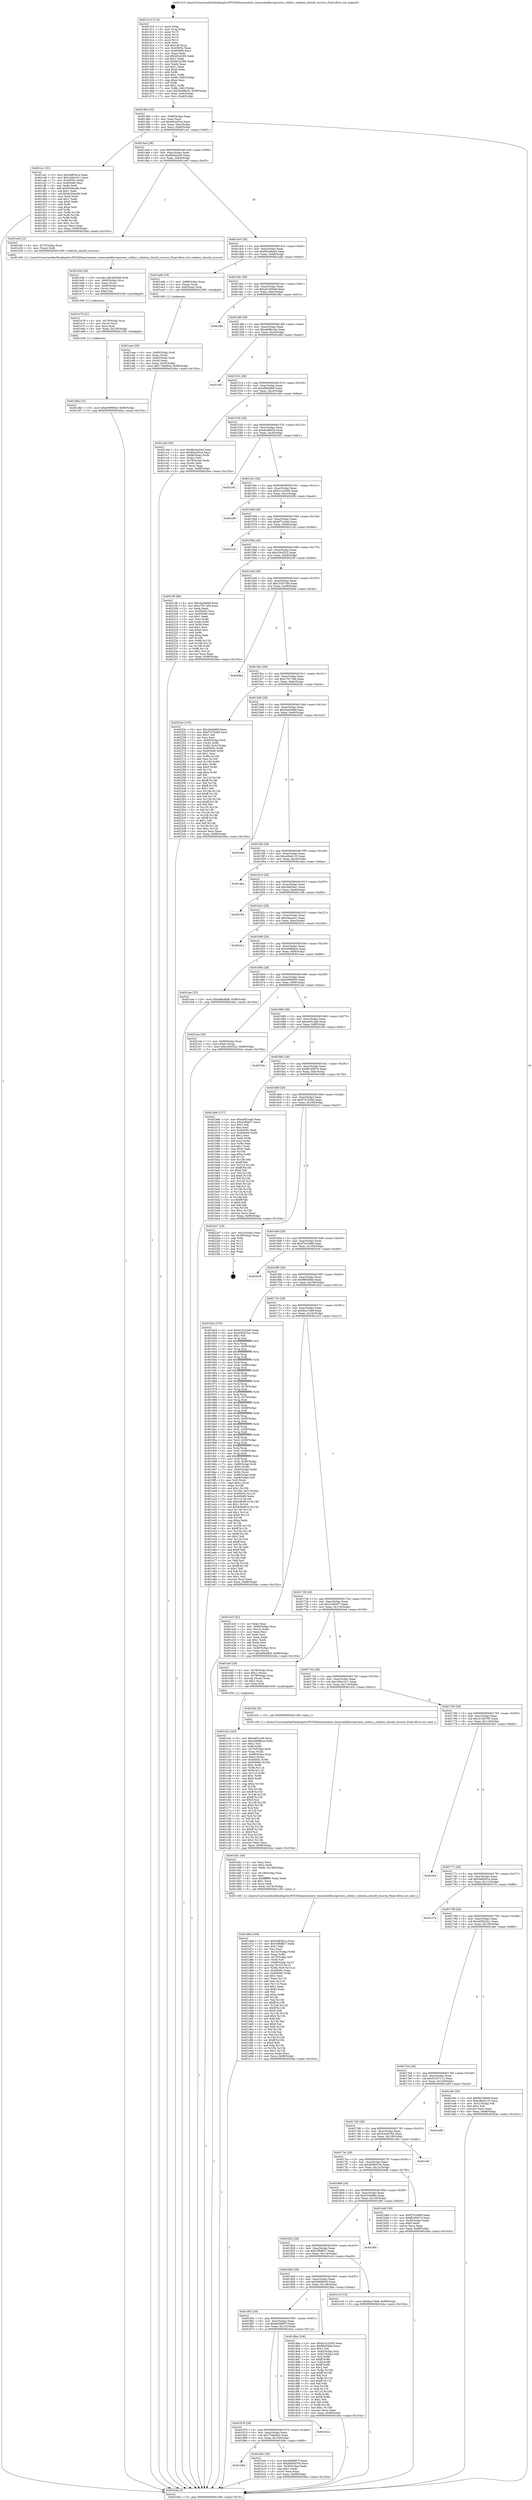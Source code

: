 digraph "0x401410" {
  label = "0x401410 (/mnt/c/Users/mathe/Desktop/tcc/POCII/binaries/extr_timescaledbsrcprocess_utility.c_relation_should_recurse_Final-ollvm.out::main(0))"
  labelloc = "t"
  node[shape=record]

  Entry [label="",width=0.3,height=0.3,shape=circle,fillcolor=black,style=filled]
  "0x401484" [label="{
     0x401484 [32]\l
     | [instrs]\l
     &nbsp;&nbsp;0x401484 \<+6\>: mov -0x98(%rbp),%eax\l
     &nbsp;&nbsp;0x40148a \<+2\>: mov %eax,%ecx\l
     &nbsp;&nbsp;0x40148c \<+6\>: sub $0x80ce03ce,%ecx\l
     &nbsp;&nbsp;0x401492 \<+6\>: mov %eax,-0xac(%rbp)\l
     &nbsp;&nbsp;0x401498 \<+6\>: mov %ecx,-0xb0(%rbp)\l
     &nbsp;&nbsp;0x40149e \<+6\>: je 0000000000401ce1 \<main+0x8d1\>\l
  }"]
  "0x401ce1" [label="{
     0x401ce1 [91]\l
     | [instrs]\l
     &nbsp;&nbsp;0x401ce1 \<+5\>: mov $0x3ef6361a,%eax\l
     &nbsp;&nbsp;0x401ce6 \<+5\>: mov $0x1b6e1411,%ecx\l
     &nbsp;&nbsp;0x401ceb \<+7\>: mov 0x40505c,%edx\l
     &nbsp;&nbsp;0x401cf2 \<+7\>: mov 0x405060,%esi\l
     &nbsp;&nbsp;0x401cf9 \<+2\>: mov %edx,%edi\l
     &nbsp;&nbsp;0x401cfb \<+6\>: add $0x9c04acdb,%edi\l
     &nbsp;&nbsp;0x401d01 \<+3\>: sub $0x1,%edi\l
     &nbsp;&nbsp;0x401d04 \<+6\>: sub $0x9c04acdb,%edi\l
     &nbsp;&nbsp;0x401d0a \<+3\>: imul %edi,%edx\l
     &nbsp;&nbsp;0x401d0d \<+3\>: and $0x1,%edx\l
     &nbsp;&nbsp;0x401d10 \<+3\>: cmp $0x0,%edx\l
     &nbsp;&nbsp;0x401d13 \<+4\>: sete %r8b\l
     &nbsp;&nbsp;0x401d17 \<+3\>: cmp $0xa,%esi\l
     &nbsp;&nbsp;0x401d1a \<+4\>: setl %r9b\l
     &nbsp;&nbsp;0x401d1e \<+3\>: mov %r8b,%r10b\l
     &nbsp;&nbsp;0x401d21 \<+3\>: and %r9b,%r10b\l
     &nbsp;&nbsp;0x401d24 \<+3\>: xor %r9b,%r8b\l
     &nbsp;&nbsp;0x401d27 \<+3\>: or %r8b,%r10b\l
     &nbsp;&nbsp;0x401d2a \<+4\>: test $0x1,%r10b\l
     &nbsp;&nbsp;0x401d2e \<+3\>: cmovne %ecx,%eax\l
     &nbsp;&nbsp;0x401d31 \<+6\>: mov %eax,-0x98(%rbp)\l
     &nbsp;&nbsp;0x401d37 \<+5\>: jmp 000000000040244a \<main+0x103a\>\l
  }"]
  "0x4014a4" [label="{
     0x4014a4 [28]\l
     | [instrs]\l
     &nbsp;&nbsp;0x4014a4 \<+5\>: jmp 00000000004014a9 \<main+0x99\>\l
     &nbsp;&nbsp;0x4014a9 \<+6\>: mov -0xac(%rbp),%eax\l
     &nbsp;&nbsp;0x4014af \<+5\>: sub $0x8b44a34d,%eax\l
     &nbsp;&nbsp;0x4014b4 \<+6\>: mov %eax,-0xb4(%rbp)\l
     &nbsp;&nbsp;0x4014ba \<+6\>: je 0000000000401e4f \<main+0xa3f\>\l
  }"]
  Exit [label="",width=0.3,height=0.3,shape=circle,fillcolor=black,style=filled,peripheries=2]
  "0x401e4f" [label="{
     0x401e4f [12]\l
     | [instrs]\l
     &nbsp;&nbsp;0x401e4f \<+4\>: mov -0x70(%rbp),%rax\l
     &nbsp;&nbsp;0x401e53 \<+3\>: mov (%rax),%rdi\l
     &nbsp;&nbsp;0x401e56 \<+5\>: call 0000000000401400 \<relation_should_recurse\>\l
     | [calls]\l
     &nbsp;&nbsp;0x401400 \{1\} (/mnt/c/Users/mathe/Desktop/tcc/POCII/binaries/extr_timescaledbsrcprocess_utility.c_relation_should_recurse_Final-ollvm.out::relation_should_recurse)\l
  }"]
  "0x4014c0" [label="{
     0x4014c0 [28]\l
     | [instrs]\l
     &nbsp;&nbsp;0x4014c0 \<+5\>: jmp 00000000004014c5 \<main+0xb5\>\l
     &nbsp;&nbsp;0x4014c5 \<+6\>: mov -0xac(%rbp),%eax\l
     &nbsp;&nbsp;0x4014cb \<+5\>: sub $0x9d1b8ee6,%eax\l
     &nbsp;&nbsp;0x4014d0 \<+6\>: mov %eax,-0xb8(%rbp)\l
     &nbsp;&nbsp;0x4014d6 \<+6\>: je 0000000000401adb \<main+0x6cb\>\l
  }"]
  "0x401e8d" [label="{
     0x401e8d [15]\l
     | [instrs]\l
     &nbsp;&nbsp;0x401e8d \<+10\>: movl $0xe0999f26,-0x98(%rbp)\l
     &nbsp;&nbsp;0x401e97 \<+5\>: jmp 000000000040244a \<main+0x103a\>\l
  }"]
  "0x401adb" [label="{
     0x401adb [19]\l
     | [instrs]\l
     &nbsp;&nbsp;0x401adb \<+7\>: mov -0x88(%rbp),%rax\l
     &nbsp;&nbsp;0x401ae2 \<+3\>: mov (%rax),%rax\l
     &nbsp;&nbsp;0x401ae5 \<+4\>: mov 0x8(%rax),%rdi\l
     &nbsp;&nbsp;0x401ae9 \<+5\>: call 0000000000401060 \<atoi@plt\>\l
     | [calls]\l
     &nbsp;&nbsp;0x401060 \{1\} (unknown)\l
  }"]
  "0x4014dc" [label="{
     0x4014dc [28]\l
     | [instrs]\l
     &nbsp;&nbsp;0x4014dc \<+5\>: jmp 00000000004014e1 \<main+0xd1\>\l
     &nbsp;&nbsp;0x4014e1 \<+6\>: mov -0xac(%rbp),%eax\l
     &nbsp;&nbsp;0x4014e7 \<+5\>: sub $0xa61450a9,%eax\l
     &nbsp;&nbsp;0x4014ec \<+6\>: mov %eax,-0xbc(%rbp)\l
     &nbsp;&nbsp;0x4014f2 \<+6\>: je 0000000000401f8a \<main+0xb7a\>\l
  }"]
  "0x401e78" [label="{
     0x401e78 [21]\l
     | [instrs]\l
     &nbsp;&nbsp;0x401e78 \<+4\>: mov -0x70(%rbp),%rcx\l
     &nbsp;&nbsp;0x401e7c \<+3\>: mov (%rcx),%rcx\l
     &nbsp;&nbsp;0x401e7f \<+3\>: mov %rcx,%rdi\l
     &nbsp;&nbsp;0x401e82 \<+6\>: mov %eax,-0x150(%rbp)\l
     &nbsp;&nbsp;0x401e88 \<+5\>: call 0000000000401030 \<free@plt\>\l
     | [calls]\l
     &nbsp;&nbsp;0x401030 \{1\} (unknown)\l
  }"]
  "0x401f8a" [label="{
     0x401f8a\l
  }", style=dashed]
  "0x4014f8" [label="{
     0x4014f8 [28]\l
     | [instrs]\l
     &nbsp;&nbsp;0x4014f8 \<+5\>: jmp 00000000004014fd \<main+0xed\>\l
     &nbsp;&nbsp;0x4014fd \<+6\>: mov -0xac(%rbp),%eax\l
     &nbsp;&nbsp;0x401503 \<+5\>: sub $0xa6d8e34e,%eax\l
     &nbsp;&nbsp;0x401508 \<+6\>: mov %eax,-0xc0(%rbp)\l
     &nbsp;&nbsp;0x40150e \<+6\>: je 0000000000401efd \<main+0xaed\>\l
  }"]
  "0x401e5b" [label="{
     0x401e5b [29]\l
     | [instrs]\l
     &nbsp;&nbsp;0x401e5b \<+10\>: movabs $0x4030d6,%rdi\l
     &nbsp;&nbsp;0x401e65 \<+4\>: mov -0x60(%rbp),%rcx\l
     &nbsp;&nbsp;0x401e69 \<+2\>: mov %eax,(%rcx)\l
     &nbsp;&nbsp;0x401e6b \<+4\>: mov -0x60(%rbp),%rcx\l
     &nbsp;&nbsp;0x401e6f \<+2\>: mov (%rcx),%esi\l
     &nbsp;&nbsp;0x401e71 \<+2\>: mov $0x0,%al\l
     &nbsp;&nbsp;0x401e73 \<+5\>: call 0000000000401040 \<printf@plt\>\l
     | [calls]\l
     &nbsp;&nbsp;0x401040 \{1\} (unknown)\l
  }"]
  "0x401efd" [label="{
     0x401efd\l
  }", style=dashed]
  "0x401514" [label="{
     0x401514 [28]\l
     | [instrs]\l
     &nbsp;&nbsp;0x401514 \<+5\>: jmp 0000000000401519 \<main+0x109\>\l
     &nbsp;&nbsp;0x401519 \<+6\>: mov -0xac(%rbp),%eax\l
     &nbsp;&nbsp;0x40151f \<+5\>: sub $0xa89cfdb8,%eax\l
     &nbsp;&nbsp;0x401524 \<+6\>: mov %eax,-0xc4(%rbp)\l
     &nbsp;&nbsp;0x40152a \<+6\>: je 0000000000401cbd \<main+0x8ad\>\l
  }"]
  "0x401d6d" [label="{
     0x401d6d [169]\l
     | [instrs]\l
     &nbsp;&nbsp;0x401d6d \<+5\>: mov $0x3ef6361a,%ecx\l
     &nbsp;&nbsp;0x401d72 \<+5\>: mov $0x53fbf827,%edx\l
     &nbsp;&nbsp;0x401d77 \<+3\>: mov $0x1,%dil\l
     &nbsp;&nbsp;0x401d7a \<+2\>: xor %esi,%esi\l
     &nbsp;&nbsp;0x401d7c \<+7\>: mov -0x14c(%rbp),%r8d\l
     &nbsp;&nbsp;0x401d83 \<+4\>: imul %eax,%r8d\l
     &nbsp;&nbsp;0x401d87 \<+4\>: mov -0x70(%rbp),%r9\l
     &nbsp;&nbsp;0x401d8b \<+3\>: mov (%r9),%r9\l
     &nbsp;&nbsp;0x401d8e \<+4\>: mov -0x68(%rbp),%r10\l
     &nbsp;&nbsp;0x401d92 \<+3\>: movslq (%r10),%r10\l
     &nbsp;&nbsp;0x401d95 \<+4\>: mov %r8d,(%r9,%r10,4)\l
     &nbsp;&nbsp;0x401d99 \<+7\>: mov 0x40505c,%eax\l
     &nbsp;&nbsp;0x401da0 \<+8\>: mov 0x405060,%r8d\l
     &nbsp;&nbsp;0x401da8 \<+3\>: sub $0x1,%esi\l
     &nbsp;&nbsp;0x401dab \<+3\>: mov %eax,%r11d\l
     &nbsp;&nbsp;0x401dae \<+3\>: add %esi,%r11d\l
     &nbsp;&nbsp;0x401db1 \<+4\>: imul %r11d,%eax\l
     &nbsp;&nbsp;0x401db5 \<+3\>: and $0x1,%eax\l
     &nbsp;&nbsp;0x401db8 \<+3\>: cmp $0x0,%eax\l
     &nbsp;&nbsp;0x401dbb \<+3\>: sete %bl\l
     &nbsp;&nbsp;0x401dbe \<+4\>: cmp $0xa,%r8d\l
     &nbsp;&nbsp;0x401dc2 \<+4\>: setl %r14b\l
     &nbsp;&nbsp;0x401dc6 \<+3\>: mov %bl,%r15b\l
     &nbsp;&nbsp;0x401dc9 \<+4\>: xor $0xff,%r15b\l
     &nbsp;&nbsp;0x401dcd \<+3\>: mov %r14b,%r12b\l
     &nbsp;&nbsp;0x401dd0 \<+4\>: xor $0xff,%r12b\l
     &nbsp;&nbsp;0x401dd4 \<+4\>: xor $0x0,%dil\l
     &nbsp;&nbsp;0x401dd8 \<+3\>: mov %r15b,%r13b\l
     &nbsp;&nbsp;0x401ddb \<+4\>: and $0x0,%r13b\l
     &nbsp;&nbsp;0x401ddf \<+3\>: and %dil,%bl\l
     &nbsp;&nbsp;0x401de2 \<+3\>: mov %r12b,%al\l
     &nbsp;&nbsp;0x401de5 \<+2\>: and $0x0,%al\l
     &nbsp;&nbsp;0x401de7 \<+3\>: and %dil,%r14b\l
     &nbsp;&nbsp;0x401dea \<+3\>: or %bl,%r13b\l
     &nbsp;&nbsp;0x401ded \<+3\>: or %r14b,%al\l
     &nbsp;&nbsp;0x401df0 \<+3\>: xor %al,%r13b\l
     &nbsp;&nbsp;0x401df3 \<+3\>: or %r12b,%r15b\l
     &nbsp;&nbsp;0x401df6 \<+4\>: xor $0xff,%r15b\l
     &nbsp;&nbsp;0x401dfa \<+4\>: or $0x0,%dil\l
     &nbsp;&nbsp;0x401dfe \<+3\>: and %dil,%r15b\l
     &nbsp;&nbsp;0x401e01 \<+3\>: or %r15b,%r13b\l
     &nbsp;&nbsp;0x401e04 \<+4\>: test $0x1,%r13b\l
     &nbsp;&nbsp;0x401e08 \<+3\>: cmovne %edx,%ecx\l
     &nbsp;&nbsp;0x401e0b \<+6\>: mov %ecx,-0x98(%rbp)\l
     &nbsp;&nbsp;0x401e11 \<+5\>: jmp 000000000040244a \<main+0x103a\>\l
  }"]
  "0x401cbd" [label="{
     0x401cbd [36]\l
     | [instrs]\l
     &nbsp;&nbsp;0x401cbd \<+5\>: mov $0x8b44a34d,%eax\l
     &nbsp;&nbsp;0x401cc2 \<+5\>: mov $0x80ce03ce,%ecx\l
     &nbsp;&nbsp;0x401cc7 \<+4\>: mov -0x68(%rbp),%rdx\l
     &nbsp;&nbsp;0x401ccb \<+2\>: mov (%rdx),%esi\l
     &nbsp;&nbsp;0x401ccd \<+4\>: mov -0x78(%rbp),%rdx\l
     &nbsp;&nbsp;0x401cd1 \<+2\>: cmp (%rdx),%esi\l
     &nbsp;&nbsp;0x401cd3 \<+3\>: cmovl %ecx,%eax\l
     &nbsp;&nbsp;0x401cd6 \<+6\>: mov %eax,-0x98(%rbp)\l
     &nbsp;&nbsp;0x401cdc \<+5\>: jmp 000000000040244a \<main+0x103a\>\l
  }"]
  "0x401530" [label="{
     0x401530 [28]\l
     | [instrs]\l
     &nbsp;&nbsp;0x401530 \<+5\>: jmp 0000000000401535 \<main+0x125\>\l
     &nbsp;&nbsp;0x401535 \<+6\>: mov -0xac(%rbp),%eax\l
     &nbsp;&nbsp;0x40153b \<+5\>: sub $0xabcf9434,%eax\l
     &nbsp;&nbsp;0x401540 \<+6\>: mov %eax,-0xc8(%rbp)\l
     &nbsp;&nbsp;0x401546 \<+6\>: je 00000000004023d1 \<main+0xfc1\>\l
  }"]
  "0x401d41" [label="{
     0x401d41 [44]\l
     | [instrs]\l
     &nbsp;&nbsp;0x401d41 \<+2\>: xor %ecx,%ecx\l
     &nbsp;&nbsp;0x401d43 \<+5\>: mov $0x2,%edx\l
     &nbsp;&nbsp;0x401d48 \<+6\>: mov %edx,-0x148(%rbp)\l
     &nbsp;&nbsp;0x401d4e \<+1\>: cltd\l
     &nbsp;&nbsp;0x401d4f \<+6\>: mov -0x148(%rbp),%esi\l
     &nbsp;&nbsp;0x401d55 \<+2\>: idiv %esi\l
     &nbsp;&nbsp;0x401d57 \<+6\>: imul $0xfffffffe,%edx,%edx\l
     &nbsp;&nbsp;0x401d5d \<+3\>: sub $0x1,%ecx\l
     &nbsp;&nbsp;0x401d60 \<+2\>: sub %ecx,%edx\l
     &nbsp;&nbsp;0x401d62 \<+6\>: mov %edx,-0x14c(%rbp)\l
     &nbsp;&nbsp;0x401d68 \<+5\>: call 0000000000401160 \<next_i\>\l
     | [calls]\l
     &nbsp;&nbsp;0x401160 \{1\} (/mnt/c/Users/mathe/Desktop/tcc/POCII/binaries/extr_timescaledbsrcprocess_utility.c_relation_should_recurse_Final-ollvm.out::next_i)\l
  }"]
  "0x4023d1" [label="{
     0x4023d1\l
  }", style=dashed]
  "0x40154c" [label="{
     0x40154c [28]\l
     | [instrs]\l
     &nbsp;&nbsp;0x40154c \<+5\>: jmp 0000000000401551 \<main+0x141\>\l
     &nbsp;&nbsp;0x401551 \<+6\>: mov -0xac(%rbp),%eax\l
     &nbsp;&nbsp;0x401557 \<+5\>: sub $0xb141d295,%eax\l
     &nbsp;&nbsp;0x40155c \<+6\>: mov %eax,-0xcc(%rbp)\l
     &nbsp;&nbsp;0x401562 \<+6\>: je 00000000004022f9 \<main+0xee9\>\l
  }"]
  "0x401c0c" [label="{
     0x401c0c [162]\l
     | [instrs]\l
     &nbsp;&nbsp;0x401c0c \<+5\>: mov $0xe4f51ea9,%ecx\l
     &nbsp;&nbsp;0x401c11 \<+5\>: mov $0xe0988ece,%edx\l
     &nbsp;&nbsp;0x401c16 \<+3\>: mov $0x1,%sil\l
     &nbsp;&nbsp;0x401c19 \<+3\>: xor %r8d,%r8d\l
     &nbsp;&nbsp;0x401c1c \<+4\>: mov -0x70(%rbp),%rdi\l
     &nbsp;&nbsp;0x401c20 \<+3\>: mov %rax,(%rdi)\l
     &nbsp;&nbsp;0x401c23 \<+4\>: mov -0x68(%rbp),%rax\l
     &nbsp;&nbsp;0x401c27 \<+6\>: movl $0x0,(%rax)\l
     &nbsp;&nbsp;0x401c2d \<+8\>: mov 0x40505c,%r9d\l
     &nbsp;&nbsp;0x401c35 \<+8\>: mov 0x405060,%r10d\l
     &nbsp;&nbsp;0x401c3d \<+4\>: sub $0x1,%r8d\l
     &nbsp;&nbsp;0x401c41 \<+3\>: mov %r9d,%r11d\l
     &nbsp;&nbsp;0x401c44 \<+3\>: add %r8d,%r11d\l
     &nbsp;&nbsp;0x401c47 \<+4\>: imul %r11d,%r9d\l
     &nbsp;&nbsp;0x401c4b \<+4\>: and $0x1,%r9d\l
     &nbsp;&nbsp;0x401c4f \<+4\>: cmp $0x0,%r9d\l
     &nbsp;&nbsp;0x401c53 \<+3\>: sete %bl\l
     &nbsp;&nbsp;0x401c56 \<+4\>: cmp $0xa,%r10d\l
     &nbsp;&nbsp;0x401c5a \<+4\>: setl %r14b\l
     &nbsp;&nbsp;0x401c5e \<+3\>: mov %bl,%r15b\l
     &nbsp;&nbsp;0x401c61 \<+4\>: xor $0xff,%r15b\l
     &nbsp;&nbsp;0x401c65 \<+3\>: mov %r14b,%r12b\l
     &nbsp;&nbsp;0x401c68 \<+4\>: xor $0xff,%r12b\l
     &nbsp;&nbsp;0x401c6c \<+4\>: xor $0x0,%sil\l
     &nbsp;&nbsp;0x401c70 \<+3\>: mov %r15b,%r13b\l
     &nbsp;&nbsp;0x401c73 \<+4\>: and $0x0,%r13b\l
     &nbsp;&nbsp;0x401c77 \<+3\>: and %sil,%bl\l
     &nbsp;&nbsp;0x401c7a \<+3\>: mov %r12b,%al\l
     &nbsp;&nbsp;0x401c7d \<+2\>: and $0x0,%al\l
     &nbsp;&nbsp;0x401c7f \<+3\>: and %sil,%r14b\l
     &nbsp;&nbsp;0x401c82 \<+3\>: or %bl,%r13b\l
     &nbsp;&nbsp;0x401c85 \<+3\>: or %r14b,%al\l
     &nbsp;&nbsp;0x401c88 \<+3\>: xor %al,%r13b\l
     &nbsp;&nbsp;0x401c8b \<+3\>: or %r12b,%r15b\l
     &nbsp;&nbsp;0x401c8e \<+4\>: xor $0xff,%r15b\l
     &nbsp;&nbsp;0x401c92 \<+4\>: or $0x0,%sil\l
     &nbsp;&nbsp;0x401c96 \<+3\>: and %sil,%r15b\l
     &nbsp;&nbsp;0x401c99 \<+3\>: or %r15b,%r13b\l
     &nbsp;&nbsp;0x401c9c \<+4\>: test $0x1,%r13b\l
     &nbsp;&nbsp;0x401ca0 \<+3\>: cmovne %edx,%ecx\l
     &nbsp;&nbsp;0x401ca3 \<+6\>: mov %ecx,-0x98(%rbp)\l
     &nbsp;&nbsp;0x401ca9 \<+5\>: jmp 000000000040244a \<main+0x103a\>\l
  }"]
  "0x4022f9" [label="{
     0x4022f9\l
  }", style=dashed]
  "0x401568" [label="{
     0x401568 [28]\l
     | [instrs]\l
     &nbsp;&nbsp;0x401568 \<+5\>: jmp 000000000040156d \<main+0x15d\>\l
     &nbsp;&nbsp;0x40156d \<+6\>: mov -0xac(%rbp),%eax\l
     &nbsp;&nbsp;0x401573 \<+5\>: sub $0xbf71a2eb,%eax\l
     &nbsp;&nbsp;0x401578 \<+6\>: mov %eax,-0xd0(%rbp)\l
     &nbsp;&nbsp;0x40157e \<+6\>: je 00000000004021cb \<main+0xdbb\>\l
  }"]
  "0x401894" [label="{
     0x401894\l
  }", style=dashed]
  "0x4021cb" [label="{
     0x4021cb\l
  }", style=dashed]
  "0x401584" [label="{
     0x401584 [28]\l
     | [instrs]\l
     &nbsp;&nbsp;0x401584 \<+5\>: jmp 0000000000401589 \<main+0x179\>\l
     &nbsp;&nbsp;0x401589 \<+6\>: mov -0xac(%rbp),%eax\l
     &nbsp;&nbsp;0x40158f \<+5\>: sub $0xc29cf322,%eax\l
     &nbsp;&nbsp;0x401594 \<+6\>: mov %eax,-0xd4(%rbp)\l
     &nbsp;&nbsp;0x40159a \<+6\>: je 00000000004021f6 \<main+0xde6\>\l
  }"]
  "0x401b0c" [label="{
     0x401b0c [30]\l
     | [instrs]\l
     &nbsp;&nbsp;0x401b0c \<+5\>: mov $0x6d58807f,%eax\l
     &nbsp;&nbsp;0x401b11 \<+5\>: mov $0x4956d704,%ecx\l
     &nbsp;&nbsp;0x401b16 \<+3\>: mov -0x30(%rbp),%edx\l
     &nbsp;&nbsp;0x401b19 \<+3\>: cmp $0x1,%edx\l
     &nbsp;&nbsp;0x401b1c \<+3\>: cmovl %ecx,%eax\l
     &nbsp;&nbsp;0x401b1f \<+6\>: mov %eax,-0x98(%rbp)\l
     &nbsp;&nbsp;0x401b25 \<+5\>: jmp 000000000040244a \<main+0x103a\>\l
  }"]
  "0x4021f6" [label="{
     0x4021f6 [86]\l
     | [instrs]\l
     &nbsp;&nbsp;0x4021f6 \<+5\>: mov $0xcbe046bf,%eax\l
     &nbsp;&nbsp;0x4021fb \<+5\>: mov $0xc7917af4,%ecx\l
     &nbsp;&nbsp;0x402200 \<+2\>: xor %edx,%edx\l
     &nbsp;&nbsp;0x402202 \<+7\>: mov 0x40505c,%esi\l
     &nbsp;&nbsp;0x402209 \<+7\>: mov 0x405060,%edi\l
     &nbsp;&nbsp;0x402210 \<+3\>: sub $0x1,%edx\l
     &nbsp;&nbsp;0x402213 \<+3\>: mov %esi,%r8d\l
     &nbsp;&nbsp;0x402216 \<+3\>: add %edx,%r8d\l
     &nbsp;&nbsp;0x402219 \<+4\>: imul %r8d,%esi\l
     &nbsp;&nbsp;0x40221d \<+3\>: and $0x1,%esi\l
     &nbsp;&nbsp;0x402220 \<+3\>: cmp $0x0,%esi\l
     &nbsp;&nbsp;0x402223 \<+4\>: sete %r9b\l
     &nbsp;&nbsp;0x402227 \<+3\>: cmp $0xa,%edi\l
     &nbsp;&nbsp;0x40222a \<+4\>: setl %r10b\l
     &nbsp;&nbsp;0x40222e \<+3\>: mov %r9b,%r11b\l
     &nbsp;&nbsp;0x402231 \<+3\>: and %r10b,%r11b\l
     &nbsp;&nbsp;0x402234 \<+3\>: xor %r10b,%r9b\l
     &nbsp;&nbsp;0x402237 \<+3\>: or %r9b,%r11b\l
     &nbsp;&nbsp;0x40223a \<+4\>: test $0x1,%r11b\l
     &nbsp;&nbsp;0x40223e \<+3\>: cmovne %ecx,%eax\l
     &nbsp;&nbsp;0x402241 \<+6\>: mov %eax,-0x98(%rbp)\l
     &nbsp;&nbsp;0x402247 \<+5\>: jmp 000000000040244a \<main+0x103a\>\l
  }"]
  "0x4015a0" [label="{
     0x4015a0 [28]\l
     | [instrs]\l
     &nbsp;&nbsp;0x4015a0 \<+5\>: jmp 00000000004015a5 \<main+0x195\>\l
     &nbsp;&nbsp;0x4015a5 \<+6\>: mov -0xac(%rbp),%eax\l
     &nbsp;&nbsp;0x4015ab \<+5\>: sub $0xc3337c94,%eax\l
     &nbsp;&nbsp;0x4015b0 \<+6\>: mov %eax,-0xd8(%rbp)\l
     &nbsp;&nbsp;0x4015b6 \<+6\>: je 00000000004020ba \<main+0xcaa\>\l
  }"]
  "0x401878" [label="{
     0x401878 [28]\l
     | [instrs]\l
     &nbsp;&nbsp;0x401878 \<+5\>: jmp 000000000040187d \<main+0x46d\>\l
     &nbsp;&nbsp;0x40187d \<+6\>: mov -0xac(%rbp),%eax\l
     &nbsp;&nbsp;0x401883 \<+5\>: sub $0x77ebb9cd,%eax\l
     &nbsp;&nbsp;0x401888 \<+6\>: mov %eax,-0x140(%rbp)\l
     &nbsp;&nbsp;0x40188e \<+6\>: je 0000000000401b0c \<main+0x6fc\>\l
  }"]
  "0x4020ba" [label="{
     0x4020ba\l
  }", style=dashed]
  "0x4015bc" [label="{
     0x4015bc [28]\l
     | [instrs]\l
     &nbsp;&nbsp;0x4015bc \<+5\>: jmp 00000000004015c1 \<main+0x1b1\>\l
     &nbsp;&nbsp;0x4015c1 \<+6\>: mov -0xac(%rbp),%eax\l
     &nbsp;&nbsp;0x4015c7 \<+5\>: sub $0xc7917af4,%eax\l
     &nbsp;&nbsp;0x4015cc \<+6\>: mov %eax,-0xdc(%rbp)\l
     &nbsp;&nbsp;0x4015d2 \<+6\>: je 000000000040224c \<main+0xe3c\>\l
  }"]
  "0x401b2a" [label="{
     0x401b2a\l
  }", style=dashed]
  "0x40224c" [label="{
     0x40224c [155]\l
     | [instrs]\l
     &nbsp;&nbsp;0x40224c \<+5\>: mov $0xcbe046bf,%eax\l
     &nbsp;&nbsp;0x402251 \<+5\>: mov $0xf747b2bd,%ecx\l
     &nbsp;&nbsp;0x402256 \<+2\>: mov $0x1,%dl\l
     &nbsp;&nbsp;0x402258 \<+2\>: xor %esi,%esi\l
     &nbsp;&nbsp;0x40225a \<+7\>: mov -0x90(%rbp),%rdi\l
     &nbsp;&nbsp;0x402261 \<+3\>: mov (%rdi),%r8d\l
     &nbsp;&nbsp;0x402264 \<+4\>: mov %r8d,-0x2c(%rbp)\l
     &nbsp;&nbsp;0x402268 \<+8\>: mov 0x40505c,%r8d\l
     &nbsp;&nbsp;0x402270 \<+8\>: mov 0x405060,%r9d\l
     &nbsp;&nbsp;0x402278 \<+3\>: sub $0x1,%esi\l
     &nbsp;&nbsp;0x40227b \<+3\>: mov %r8d,%r10d\l
     &nbsp;&nbsp;0x40227e \<+3\>: add %esi,%r10d\l
     &nbsp;&nbsp;0x402281 \<+4\>: imul %r10d,%r8d\l
     &nbsp;&nbsp;0x402285 \<+4\>: and $0x1,%r8d\l
     &nbsp;&nbsp;0x402289 \<+4\>: cmp $0x0,%r8d\l
     &nbsp;&nbsp;0x40228d \<+4\>: sete %r11b\l
     &nbsp;&nbsp;0x402291 \<+4\>: cmp $0xa,%r9d\l
     &nbsp;&nbsp;0x402295 \<+3\>: setl %bl\l
     &nbsp;&nbsp;0x402298 \<+3\>: mov %r11b,%r14b\l
     &nbsp;&nbsp;0x40229b \<+4\>: xor $0xff,%r14b\l
     &nbsp;&nbsp;0x40229f \<+3\>: mov %bl,%r15b\l
     &nbsp;&nbsp;0x4022a2 \<+4\>: xor $0xff,%r15b\l
     &nbsp;&nbsp;0x4022a6 \<+3\>: xor $0x1,%dl\l
     &nbsp;&nbsp;0x4022a9 \<+3\>: mov %r14b,%r12b\l
     &nbsp;&nbsp;0x4022ac \<+4\>: and $0xff,%r12b\l
     &nbsp;&nbsp;0x4022b0 \<+3\>: and %dl,%r11b\l
     &nbsp;&nbsp;0x4022b3 \<+3\>: mov %r15b,%r13b\l
     &nbsp;&nbsp;0x4022b6 \<+4\>: and $0xff,%r13b\l
     &nbsp;&nbsp;0x4022ba \<+2\>: and %dl,%bl\l
     &nbsp;&nbsp;0x4022bc \<+3\>: or %r11b,%r12b\l
     &nbsp;&nbsp;0x4022bf \<+3\>: or %bl,%r13b\l
     &nbsp;&nbsp;0x4022c2 \<+3\>: xor %r13b,%r12b\l
     &nbsp;&nbsp;0x4022c5 \<+3\>: or %r15b,%r14b\l
     &nbsp;&nbsp;0x4022c8 \<+4\>: xor $0xff,%r14b\l
     &nbsp;&nbsp;0x4022cc \<+3\>: or $0x1,%dl\l
     &nbsp;&nbsp;0x4022cf \<+3\>: and %dl,%r14b\l
     &nbsp;&nbsp;0x4022d2 \<+3\>: or %r14b,%r12b\l
     &nbsp;&nbsp;0x4022d5 \<+4\>: test $0x1,%r12b\l
     &nbsp;&nbsp;0x4022d9 \<+3\>: cmovne %ecx,%eax\l
     &nbsp;&nbsp;0x4022dc \<+6\>: mov %eax,-0x98(%rbp)\l
     &nbsp;&nbsp;0x4022e2 \<+5\>: jmp 000000000040244a \<main+0x103a\>\l
  }"]
  "0x4015d8" [label="{
     0x4015d8 [28]\l
     | [instrs]\l
     &nbsp;&nbsp;0x4015d8 \<+5\>: jmp 00000000004015dd \<main+0x1cd\>\l
     &nbsp;&nbsp;0x4015dd \<+6\>: mov -0xac(%rbp),%eax\l
     &nbsp;&nbsp;0x4015e3 \<+5\>: sub $0xcbe046bf,%eax\l
     &nbsp;&nbsp;0x4015e8 \<+6\>: mov %eax,-0xe0(%rbp)\l
     &nbsp;&nbsp;0x4015ee \<+6\>: je 0000000000402432 \<main+0x1022\>\l
  }"]
  "0x401aee" [label="{
     0x401aee [30]\l
     | [instrs]\l
     &nbsp;&nbsp;0x401aee \<+4\>: mov -0x80(%rbp),%rdi\l
     &nbsp;&nbsp;0x401af2 \<+2\>: mov %eax,(%rdi)\l
     &nbsp;&nbsp;0x401af4 \<+4\>: mov -0x80(%rbp),%rdi\l
     &nbsp;&nbsp;0x401af8 \<+2\>: mov (%rdi),%eax\l
     &nbsp;&nbsp;0x401afa \<+3\>: mov %eax,-0x30(%rbp)\l
     &nbsp;&nbsp;0x401afd \<+10\>: movl $0x77ebb9cd,-0x98(%rbp)\l
     &nbsp;&nbsp;0x401b07 \<+5\>: jmp 000000000040244a \<main+0x103a\>\l
  }"]
  "0x402432" [label="{
     0x402432\l
  }", style=dashed]
  "0x4015f4" [label="{
     0x4015f4 [28]\l
     | [instrs]\l
     &nbsp;&nbsp;0x4015f4 \<+5\>: jmp 00000000004015f9 \<main+0x1e9\>\l
     &nbsp;&nbsp;0x4015f9 \<+6\>: mov -0xac(%rbp),%eax\l
     &nbsp;&nbsp;0x4015ff \<+5\>: sub $0xcd6ad125,%eax\l
     &nbsp;&nbsp;0x401604 \<+6\>: mov %eax,-0xe4(%rbp)\l
     &nbsp;&nbsp;0x40160a \<+6\>: je 0000000000401aba \<main+0x6aa\>\l
  }"]
  "0x401410" [label="{
     0x401410 [116]\l
     | [instrs]\l
     &nbsp;&nbsp;0x401410 \<+1\>: push %rbp\l
     &nbsp;&nbsp;0x401411 \<+3\>: mov %rsp,%rbp\l
     &nbsp;&nbsp;0x401414 \<+2\>: push %r15\l
     &nbsp;&nbsp;0x401416 \<+2\>: push %r14\l
     &nbsp;&nbsp;0x401418 \<+2\>: push %r13\l
     &nbsp;&nbsp;0x40141a \<+2\>: push %r12\l
     &nbsp;&nbsp;0x40141c \<+1\>: push %rbx\l
     &nbsp;&nbsp;0x40141d \<+7\>: sub $0x148,%rsp\l
     &nbsp;&nbsp;0x401424 \<+7\>: mov 0x40505c,%eax\l
     &nbsp;&nbsp;0x40142b \<+7\>: mov 0x405060,%ecx\l
     &nbsp;&nbsp;0x401432 \<+2\>: mov %eax,%edx\l
     &nbsp;&nbsp;0x401434 \<+6\>: sub $0xbf1a53f4,%edx\l
     &nbsp;&nbsp;0x40143a \<+3\>: sub $0x1,%edx\l
     &nbsp;&nbsp;0x40143d \<+6\>: add $0xbf1a53f4,%edx\l
     &nbsp;&nbsp;0x401443 \<+3\>: imul %edx,%eax\l
     &nbsp;&nbsp;0x401446 \<+3\>: and $0x1,%eax\l
     &nbsp;&nbsp;0x401449 \<+3\>: cmp $0x0,%eax\l
     &nbsp;&nbsp;0x40144c \<+4\>: sete %r8b\l
     &nbsp;&nbsp;0x401450 \<+4\>: and $0x1,%r8b\l
     &nbsp;&nbsp;0x401454 \<+7\>: mov %r8b,-0x92(%rbp)\l
     &nbsp;&nbsp;0x40145b \<+3\>: cmp $0xa,%ecx\l
     &nbsp;&nbsp;0x40145e \<+4\>: setl %r8b\l
     &nbsp;&nbsp;0x401462 \<+4\>: and $0x1,%r8b\l
     &nbsp;&nbsp;0x401466 \<+7\>: mov %r8b,-0x91(%rbp)\l
     &nbsp;&nbsp;0x40146d \<+10\>: movl $0x5b69fe30,-0x98(%rbp)\l
     &nbsp;&nbsp;0x401477 \<+6\>: mov %edi,-0x9c(%rbp)\l
     &nbsp;&nbsp;0x40147d \<+7\>: mov %rsi,-0xa8(%rbp)\l
  }"]
  "0x401aba" [label="{
     0x401aba\l
  }", style=dashed]
  "0x401610" [label="{
     0x401610 [28]\l
     | [instrs]\l
     &nbsp;&nbsp;0x401610 \<+5\>: jmp 0000000000401615 \<main+0x205\>\l
     &nbsp;&nbsp;0x401615 \<+6\>: mov -0xac(%rbp),%eax\l
     &nbsp;&nbsp;0x40161b \<+5\>: sub $0xcfa659a1,%eax\l
     &nbsp;&nbsp;0x401620 \<+6\>: mov %eax,-0xe8(%rbp)\l
     &nbsp;&nbsp;0x401626 \<+6\>: je 000000000040216b \<main+0xd5b\>\l
  }"]
  "0x40244a" [label="{
     0x40244a [5]\l
     | [instrs]\l
     &nbsp;&nbsp;0x40244a \<+5\>: jmp 0000000000401484 \<main+0x74\>\l
  }"]
  "0x40216b" [label="{
     0x40216b\l
  }", style=dashed]
  "0x40162c" [label="{
     0x40162c [28]\l
     | [instrs]\l
     &nbsp;&nbsp;0x40162c \<+5\>: jmp 0000000000401631 \<main+0x221\>\l
     &nbsp;&nbsp;0x401631 \<+6\>: mov -0xac(%rbp),%eax\l
     &nbsp;&nbsp;0x401637 \<+5\>: sub $0xcfeaaae1,%eax\l
     &nbsp;&nbsp;0x40163c \<+6\>: mov %eax,-0xec(%rbp)\l
     &nbsp;&nbsp;0x401642 \<+6\>: je 000000000040241e \<main+0x100e\>\l
  }"]
  "0x40185c" [label="{
     0x40185c [28]\l
     | [instrs]\l
     &nbsp;&nbsp;0x40185c \<+5\>: jmp 0000000000401861 \<main+0x451\>\l
     &nbsp;&nbsp;0x401861 \<+6\>: mov -0xac(%rbp),%eax\l
     &nbsp;&nbsp;0x401867 \<+5\>: sub $0x6d58807f,%eax\l
     &nbsp;&nbsp;0x40186c \<+6\>: mov %eax,-0x13c(%rbp)\l
     &nbsp;&nbsp;0x401872 \<+6\>: je 0000000000401b2a \<main+0x71a\>\l
  }"]
  "0x40241e" [label="{
     0x40241e\l
  }", style=dashed]
  "0x401648" [label="{
     0x401648 [28]\l
     | [instrs]\l
     &nbsp;&nbsp;0x401648 \<+5\>: jmp 000000000040164d \<main+0x23d\>\l
     &nbsp;&nbsp;0x40164d \<+6\>: mov -0xac(%rbp),%eax\l
     &nbsp;&nbsp;0x401653 \<+5\>: sub $0xe0988ece,%eax\l
     &nbsp;&nbsp;0x401658 \<+6\>: mov %eax,-0xf0(%rbp)\l
     &nbsp;&nbsp;0x40165e \<+6\>: je 0000000000401cae \<main+0x89e\>\l
  }"]
  "0x4018ba" [label="{
     0x4018ba [106]\l
     | [instrs]\l
     &nbsp;&nbsp;0x4018ba \<+5\>: mov $0xb141d295,%eax\l
     &nbsp;&nbsp;0x4018bf \<+5\>: mov $0xf8650bfe,%ecx\l
     &nbsp;&nbsp;0x4018c4 \<+2\>: mov $0x1,%dl\l
     &nbsp;&nbsp;0x4018c6 \<+7\>: mov -0x92(%rbp),%sil\l
     &nbsp;&nbsp;0x4018cd \<+7\>: mov -0x91(%rbp),%dil\l
     &nbsp;&nbsp;0x4018d4 \<+3\>: mov %sil,%r8b\l
     &nbsp;&nbsp;0x4018d7 \<+4\>: xor $0xff,%r8b\l
     &nbsp;&nbsp;0x4018db \<+3\>: mov %dil,%r9b\l
     &nbsp;&nbsp;0x4018de \<+4\>: xor $0xff,%r9b\l
     &nbsp;&nbsp;0x4018e2 \<+3\>: xor $0x1,%dl\l
     &nbsp;&nbsp;0x4018e5 \<+3\>: mov %r8b,%r10b\l
     &nbsp;&nbsp;0x4018e8 \<+4\>: and $0xff,%r10b\l
     &nbsp;&nbsp;0x4018ec \<+3\>: and %dl,%sil\l
     &nbsp;&nbsp;0x4018ef \<+3\>: mov %r9b,%r11b\l
     &nbsp;&nbsp;0x4018f2 \<+4\>: and $0xff,%r11b\l
     &nbsp;&nbsp;0x4018f6 \<+3\>: and %dl,%dil\l
     &nbsp;&nbsp;0x4018f9 \<+3\>: or %sil,%r10b\l
     &nbsp;&nbsp;0x4018fc \<+3\>: or %dil,%r11b\l
     &nbsp;&nbsp;0x4018ff \<+3\>: xor %r11b,%r10b\l
     &nbsp;&nbsp;0x401902 \<+3\>: or %r9b,%r8b\l
     &nbsp;&nbsp;0x401905 \<+4\>: xor $0xff,%r8b\l
     &nbsp;&nbsp;0x401909 \<+3\>: or $0x1,%dl\l
     &nbsp;&nbsp;0x40190c \<+3\>: and %dl,%r8b\l
     &nbsp;&nbsp;0x40190f \<+3\>: or %r8b,%r10b\l
     &nbsp;&nbsp;0x401912 \<+4\>: test $0x1,%r10b\l
     &nbsp;&nbsp;0x401916 \<+3\>: cmovne %ecx,%eax\l
     &nbsp;&nbsp;0x401919 \<+6\>: mov %eax,-0x98(%rbp)\l
     &nbsp;&nbsp;0x40191f \<+5\>: jmp 000000000040244a \<main+0x103a\>\l
  }"]
  "0x401cae" [label="{
     0x401cae [15]\l
     | [instrs]\l
     &nbsp;&nbsp;0x401cae \<+10\>: movl $0xa89cfdb8,-0x98(%rbp)\l
     &nbsp;&nbsp;0x401cb8 \<+5\>: jmp 000000000040244a \<main+0x103a\>\l
  }"]
  "0x401664" [label="{
     0x401664 [28]\l
     | [instrs]\l
     &nbsp;&nbsp;0x401664 \<+5\>: jmp 0000000000401669 \<main+0x259\>\l
     &nbsp;&nbsp;0x401669 \<+6\>: mov -0xac(%rbp),%eax\l
     &nbsp;&nbsp;0x40166f \<+5\>: sub $0xe0999f26,%eax\l
     &nbsp;&nbsp;0x401674 \<+6\>: mov %eax,-0xf4(%rbp)\l
     &nbsp;&nbsp;0x40167a \<+6\>: je 00000000004021da \<main+0xdca\>\l
  }"]
  "0x401840" [label="{
     0x401840 [28]\l
     | [instrs]\l
     &nbsp;&nbsp;0x401840 \<+5\>: jmp 0000000000401845 \<main+0x435\>\l
     &nbsp;&nbsp;0x401845 \<+6\>: mov -0xac(%rbp),%eax\l
     &nbsp;&nbsp;0x40184b \<+5\>: sub $0x5b69fe30,%eax\l
     &nbsp;&nbsp;0x401850 \<+6\>: mov %eax,-0x138(%rbp)\l
     &nbsp;&nbsp;0x401856 \<+6\>: je 00000000004018ba \<main+0x4aa\>\l
  }"]
  "0x4021da" [label="{
     0x4021da [28]\l
     | [instrs]\l
     &nbsp;&nbsp;0x4021da \<+7\>: mov -0x90(%rbp),%rax\l
     &nbsp;&nbsp;0x4021e1 \<+6\>: movl $0x0,(%rax)\l
     &nbsp;&nbsp;0x4021e7 \<+10\>: movl $0xc29cf322,-0x98(%rbp)\l
     &nbsp;&nbsp;0x4021f1 \<+5\>: jmp 000000000040244a \<main+0x103a\>\l
  }"]
  "0x401680" [label="{
     0x401680 [28]\l
     | [instrs]\l
     &nbsp;&nbsp;0x401680 \<+5\>: jmp 0000000000401685 \<main+0x275\>\l
     &nbsp;&nbsp;0x401685 \<+6\>: mov -0xac(%rbp),%eax\l
     &nbsp;&nbsp;0x40168b \<+5\>: sub $0xe4f51ea9,%eax\l
     &nbsp;&nbsp;0x401690 \<+6\>: mov %eax,-0xf8(%rbp)\l
     &nbsp;&nbsp;0x401696 \<+6\>: je 000000000040233e \<main+0xf2e\>\l
  }"]
  "0x401e16" [label="{
     0x401e16 [15]\l
     | [instrs]\l
     &nbsp;&nbsp;0x401e16 \<+10\>: movl $0xface7de8,-0x98(%rbp)\l
     &nbsp;&nbsp;0x401e20 \<+5\>: jmp 000000000040244a \<main+0x103a\>\l
  }"]
  "0x40233e" [label="{
     0x40233e\l
  }", style=dashed]
  "0x40169c" [label="{
     0x40169c [28]\l
     | [instrs]\l
     &nbsp;&nbsp;0x40169c \<+5\>: jmp 00000000004016a1 \<main+0x291\>\l
     &nbsp;&nbsp;0x4016a1 \<+6\>: mov -0xac(%rbp),%eax\l
     &nbsp;&nbsp;0x4016a7 \<+5\>: sub $0xf6160674,%eax\l
     &nbsp;&nbsp;0x4016ac \<+6\>: mov %eax,-0xfc(%rbp)\l
     &nbsp;&nbsp;0x4016b2 \<+6\>: je 0000000000401b66 \<main+0x756\>\l
  }"]
  "0x401824" [label="{
     0x401824 [28]\l
     | [instrs]\l
     &nbsp;&nbsp;0x401824 \<+5\>: jmp 0000000000401829 \<main+0x419\>\l
     &nbsp;&nbsp;0x401829 \<+6\>: mov -0xac(%rbp),%eax\l
     &nbsp;&nbsp;0x40182f \<+5\>: sub $0x53fbf827,%eax\l
     &nbsp;&nbsp;0x401834 \<+6\>: mov %eax,-0x134(%rbp)\l
     &nbsp;&nbsp;0x40183a \<+6\>: je 0000000000401e16 \<main+0xa06\>\l
  }"]
  "0x401b66" [label="{
     0x401b66 [137]\l
     | [instrs]\l
     &nbsp;&nbsp;0x401b66 \<+5\>: mov $0xe4f51ea9,%eax\l
     &nbsp;&nbsp;0x401b6b \<+5\>: mov $0x218d457,%ecx\l
     &nbsp;&nbsp;0x401b70 \<+2\>: mov $0x1,%dl\l
     &nbsp;&nbsp;0x401b72 \<+2\>: xor %esi,%esi\l
     &nbsp;&nbsp;0x401b74 \<+7\>: mov 0x40505c,%edi\l
     &nbsp;&nbsp;0x401b7b \<+8\>: mov 0x405060,%r8d\l
     &nbsp;&nbsp;0x401b83 \<+3\>: sub $0x1,%esi\l
     &nbsp;&nbsp;0x401b86 \<+3\>: mov %edi,%r9d\l
     &nbsp;&nbsp;0x401b89 \<+3\>: add %esi,%r9d\l
     &nbsp;&nbsp;0x401b8c \<+4\>: imul %r9d,%edi\l
     &nbsp;&nbsp;0x401b90 \<+3\>: and $0x1,%edi\l
     &nbsp;&nbsp;0x401b93 \<+3\>: cmp $0x0,%edi\l
     &nbsp;&nbsp;0x401b96 \<+4\>: sete %r10b\l
     &nbsp;&nbsp;0x401b9a \<+4\>: cmp $0xa,%r8d\l
     &nbsp;&nbsp;0x401b9e \<+4\>: setl %r11b\l
     &nbsp;&nbsp;0x401ba2 \<+3\>: mov %r10b,%bl\l
     &nbsp;&nbsp;0x401ba5 \<+3\>: xor $0xff,%bl\l
     &nbsp;&nbsp;0x401ba8 \<+3\>: mov %r11b,%r14b\l
     &nbsp;&nbsp;0x401bab \<+4\>: xor $0xff,%r14b\l
     &nbsp;&nbsp;0x401baf \<+3\>: xor $0x0,%dl\l
     &nbsp;&nbsp;0x401bb2 \<+3\>: mov %bl,%r15b\l
     &nbsp;&nbsp;0x401bb5 \<+4\>: and $0x0,%r15b\l
     &nbsp;&nbsp;0x401bb9 \<+3\>: and %dl,%r10b\l
     &nbsp;&nbsp;0x401bbc \<+3\>: mov %r14b,%r12b\l
     &nbsp;&nbsp;0x401bbf \<+4\>: and $0x0,%r12b\l
     &nbsp;&nbsp;0x401bc3 \<+3\>: and %dl,%r11b\l
     &nbsp;&nbsp;0x401bc6 \<+3\>: or %r10b,%r15b\l
     &nbsp;&nbsp;0x401bc9 \<+3\>: or %r11b,%r12b\l
     &nbsp;&nbsp;0x401bcc \<+3\>: xor %r12b,%r15b\l
     &nbsp;&nbsp;0x401bcf \<+3\>: or %r14b,%bl\l
     &nbsp;&nbsp;0x401bd2 \<+3\>: xor $0xff,%bl\l
     &nbsp;&nbsp;0x401bd5 \<+3\>: or $0x0,%dl\l
     &nbsp;&nbsp;0x401bd8 \<+2\>: and %dl,%bl\l
     &nbsp;&nbsp;0x401bda \<+3\>: or %bl,%r15b\l
     &nbsp;&nbsp;0x401bdd \<+4\>: test $0x1,%r15b\l
     &nbsp;&nbsp;0x401be1 \<+3\>: cmovne %ecx,%eax\l
     &nbsp;&nbsp;0x401be4 \<+6\>: mov %eax,-0x98(%rbp)\l
     &nbsp;&nbsp;0x401bea \<+5\>: jmp 000000000040244a \<main+0x103a\>\l
  }"]
  "0x4016b8" [label="{
     0x4016b8 [28]\l
     | [instrs]\l
     &nbsp;&nbsp;0x4016b8 \<+5\>: jmp 00000000004016bd \<main+0x2ad\>\l
     &nbsp;&nbsp;0x4016bd \<+6\>: mov -0xac(%rbp),%eax\l
     &nbsp;&nbsp;0x4016c3 \<+5\>: sub $0xf747b2bd,%eax\l
     &nbsp;&nbsp;0x4016c8 \<+6\>: mov %eax,-0x100(%rbp)\l
     &nbsp;&nbsp;0x4016ce \<+6\>: je 00000000004022e7 \<main+0xed7\>\l
  }"]
  "0x401f60" [label="{
     0x401f60\l
  }", style=dashed]
  "0x4022e7" [label="{
     0x4022e7 [18]\l
     | [instrs]\l
     &nbsp;&nbsp;0x4022e7 \<+3\>: mov -0x2c(%rbp),%eax\l
     &nbsp;&nbsp;0x4022ea \<+4\>: lea -0x28(%rbp),%rsp\l
     &nbsp;&nbsp;0x4022ee \<+1\>: pop %rbx\l
     &nbsp;&nbsp;0x4022ef \<+2\>: pop %r12\l
     &nbsp;&nbsp;0x4022f1 \<+2\>: pop %r13\l
     &nbsp;&nbsp;0x4022f3 \<+2\>: pop %r14\l
     &nbsp;&nbsp;0x4022f5 \<+2\>: pop %r15\l
     &nbsp;&nbsp;0x4022f7 \<+1\>: pop %rbp\l
     &nbsp;&nbsp;0x4022f8 \<+1\>: ret\l
  }"]
  "0x4016d4" [label="{
     0x4016d4 [28]\l
     | [instrs]\l
     &nbsp;&nbsp;0x4016d4 \<+5\>: jmp 00000000004016d9 \<main+0x2c9\>\l
     &nbsp;&nbsp;0x4016d9 \<+6\>: mov -0xac(%rbp),%eax\l
     &nbsp;&nbsp;0x4016df \<+5\>: sub $0xf7d1e088,%eax\l
     &nbsp;&nbsp;0x4016e4 \<+6\>: mov %eax,-0x104(%rbp)\l
     &nbsp;&nbsp;0x4016ea \<+6\>: je 00000000004020c9 \<main+0xcb9\>\l
  }"]
  "0x401808" [label="{
     0x401808 [28]\l
     | [instrs]\l
     &nbsp;&nbsp;0x401808 \<+5\>: jmp 000000000040180d \<main+0x3fd\>\l
     &nbsp;&nbsp;0x40180d \<+6\>: mov -0xac(%rbp),%eax\l
     &nbsp;&nbsp;0x401813 \<+5\>: sub $0x535ef98c,%eax\l
     &nbsp;&nbsp;0x401818 \<+6\>: mov %eax,-0x130(%rbp)\l
     &nbsp;&nbsp;0x40181e \<+6\>: je 0000000000401f60 \<main+0xb50\>\l
  }"]
  "0x4020c9" [label="{
     0x4020c9\l
  }", style=dashed]
  "0x4016f0" [label="{
     0x4016f0 [28]\l
     | [instrs]\l
     &nbsp;&nbsp;0x4016f0 \<+5\>: jmp 00000000004016f5 \<main+0x2e5\>\l
     &nbsp;&nbsp;0x4016f5 \<+6\>: mov -0xac(%rbp),%eax\l
     &nbsp;&nbsp;0x4016fb \<+5\>: sub $0xf8650bfe,%eax\l
     &nbsp;&nbsp;0x401700 \<+6\>: mov %eax,-0x108(%rbp)\l
     &nbsp;&nbsp;0x401706 \<+6\>: je 0000000000401924 \<main+0x514\>\l
  }"]
  "0x401b48" [label="{
     0x401b48 [30]\l
     | [instrs]\l
     &nbsp;&nbsp;0x401b48 \<+5\>: mov $0xf7d1e088,%eax\l
     &nbsp;&nbsp;0x401b4d \<+5\>: mov $0xf6160674,%ecx\l
     &nbsp;&nbsp;0x401b52 \<+3\>: mov -0x30(%rbp),%edx\l
     &nbsp;&nbsp;0x401b55 \<+3\>: cmp $0x0,%edx\l
     &nbsp;&nbsp;0x401b58 \<+3\>: cmove %ecx,%eax\l
     &nbsp;&nbsp;0x401b5b \<+6\>: mov %eax,-0x98(%rbp)\l
     &nbsp;&nbsp;0x401b61 \<+5\>: jmp 000000000040244a \<main+0x103a\>\l
  }"]
  "0x401924" [label="{
     0x401924 [376]\l
     | [instrs]\l
     &nbsp;&nbsp;0x401924 \<+5\>: mov $0xb141d295,%eax\l
     &nbsp;&nbsp;0x401929 \<+5\>: mov $0x405623a1,%ecx\l
     &nbsp;&nbsp;0x40192e \<+2\>: mov $0x1,%dl\l
     &nbsp;&nbsp;0x401930 \<+3\>: mov %rsp,%rsi\l
     &nbsp;&nbsp;0x401933 \<+4\>: add $0xfffffffffffffff0,%rsi\l
     &nbsp;&nbsp;0x401937 \<+3\>: mov %rsi,%rsp\l
     &nbsp;&nbsp;0x40193a \<+7\>: mov %rsi,-0x90(%rbp)\l
     &nbsp;&nbsp;0x401941 \<+3\>: mov %rsp,%rsi\l
     &nbsp;&nbsp;0x401944 \<+4\>: add $0xfffffffffffffff0,%rsi\l
     &nbsp;&nbsp;0x401948 \<+3\>: mov %rsi,%rsp\l
     &nbsp;&nbsp;0x40194b \<+3\>: mov %rsp,%rdi\l
     &nbsp;&nbsp;0x40194e \<+4\>: add $0xfffffffffffffff0,%rdi\l
     &nbsp;&nbsp;0x401952 \<+3\>: mov %rdi,%rsp\l
     &nbsp;&nbsp;0x401955 \<+7\>: mov %rdi,-0x88(%rbp)\l
     &nbsp;&nbsp;0x40195c \<+3\>: mov %rsp,%rdi\l
     &nbsp;&nbsp;0x40195f \<+4\>: add $0xfffffffffffffff0,%rdi\l
     &nbsp;&nbsp;0x401963 \<+3\>: mov %rdi,%rsp\l
     &nbsp;&nbsp;0x401966 \<+4\>: mov %rdi,-0x80(%rbp)\l
     &nbsp;&nbsp;0x40196a \<+3\>: mov %rsp,%rdi\l
     &nbsp;&nbsp;0x40196d \<+4\>: add $0xfffffffffffffff0,%rdi\l
     &nbsp;&nbsp;0x401971 \<+3\>: mov %rdi,%rsp\l
     &nbsp;&nbsp;0x401974 \<+4\>: mov %rdi,-0x78(%rbp)\l
     &nbsp;&nbsp;0x401978 \<+3\>: mov %rsp,%rdi\l
     &nbsp;&nbsp;0x40197b \<+4\>: add $0xfffffffffffffff0,%rdi\l
     &nbsp;&nbsp;0x40197f \<+3\>: mov %rdi,%rsp\l
     &nbsp;&nbsp;0x401982 \<+4\>: mov %rdi,-0x70(%rbp)\l
     &nbsp;&nbsp;0x401986 \<+3\>: mov %rsp,%rdi\l
     &nbsp;&nbsp;0x401989 \<+4\>: add $0xfffffffffffffff0,%rdi\l
     &nbsp;&nbsp;0x40198d \<+3\>: mov %rdi,%rsp\l
     &nbsp;&nbsp;0x401990 \<+4\>: mov %rdi,-0x68(%rbp)\l
     &nbsp;&nbsp;0x401994 \<+3\>: mov %rsp,%rdi\l
     &nbsp;&nbsp;0x401997 \<+4\>: add $0xfffffffffffffff0,%rdi\l
     &nbsp;&nbsp;0x40199b \<+3\>: mov %rdi,%rsp\l
     &nbsp;&nbsp;0x40199e \<+4\>: mov %rdi,-0x60(%rbp)\l
     &nbsp;&nbsp;0x4019a2 \<+3\>: mov %rsp,%rdi\l
     &nbsp;&nbsp;0x4019a5 \<+4\>: add $0xfffffffffffffff0,%rdi\l
     &nbsp;&nbsp;0x4019a9 \<+3\>: mov %rdi,%rsp\l
     &nbsp;&nbsp;0x4019ac \<+4\>: mov %rdi,-0x58(%rbp)\l
     &nbsp;&nbsp;0x4019b0 \<+3\>: mov %rsp,%rdi\l
     &nbsp;&nbsp;0x4019b3 \<+4\>: add $0xfffffffffffffff0,%rdi\l
     &nbsp;&nbsp;0x4019b7 \<+3\>: mov %rdi,%rsp\l
     &nbsp;&nbsp;0x4019ba \<+4\>: mov %rdi,-0x50(%rbp)\l
     &nbsp;&nbsp;0x4019be \<+3\>: mov %rsp,%rdi\l
     &nbsp;&nbsp;0x4019c1 \<+4\>: add $0xfffffffffffffff0,%rdi\l
     &nbsp;&nbsp;0x4019c5 \<+3\>: mov %rdi,%rsp\l
     &nbsp;&nbsp;0x4019c8 \<+4\>: mov %rdi,-0x48(%rbp)\l
     &nbsp;&nbsp;0x4019cc \<+3\>: mov %rsp,%rdi\l
     &nbsp;&nbsp;0x4019cf \<+4\>: add $0xfffffffffffffff0,%rdi\l
     &nbsp;&nbsp;0x4019d3 \<+3\>: mov %rdi,%rsp\l
     &nbsp;&nbsp;0x4019d6 \<+4\>: mov %rdi,-0x40(%rbp)\l
     &nbsp;&nbsp;0x4019da \<+7\>: mov -0x90(%rbp),%rdi\l
     &nbsp;&nbsp;0x4019e1 \<+6\>: movl $0x0,(%rdi)\l
     &nbsp;&nbsp;0x4019e7 \<+7\>: mov -0x9c(%rbp),%r8d\l
     &nbsp;&nbsp;0x4019ee \<+3\>: mov %r8d,(%rsi)\l
     &nbsp;&nbsp;0x4019f1 \<+7\>: mov -0x88(%rbp),%rdi\l
     &nbsp;&nbsp;0x4019f8 \<+7\>: mov -0xa8(%rbp),%r9\l
     &nbsp;&nbsp;0x4019ff \<+3\>: mov %r9,(%rdi)\l
     &nbsp;&nbsp;0x401a02 \<+3\>: cmpl $0x2,(%rsi)\l
     &nbsp;&nbsp;0x401a05 \<+4\>: setne %r10b\l
     &nbsp;&nbsp;0x401a09 \<+4\>: and $0x1,%r10b\l
     &nbsp;&nbsp;0x401a0d \<+4\>: mov %r10b,-0x31(%rbp)\l
     &nbsp;&nbsp;0x401a11 \<+8\>: mov 0x40505c,%r11d\l
     &nbsp;&nbsp;0x401a19 \<+7\>: mov 0x405060,%ebx\l
     &nbsp;&nbsp;0x401a20 \<+3\>: mov %r11d,%r14d\l
     &nbsp;&nbsp;0x401a23 \<+7\>: add $0x5d6af01e,%r14d\l
     &nbsp;&nbsp;0x401a2a \<+4\>: sub $0x1,%r14d\l
     &nbsp;&nbsp;0x401a2e \<+7\>: sub $0x5d6af01e,%r14d\l
     &nbsp;&nbsp;0x401a35 \<+4\>: imul %r14d,%r11d\l
     &nbsp;&nbsp;0x401a39 \<+4\>: and $0x1,%r11d\l
     &nbsp;&nbsp;0x401a3d \<+4\>: cmp $0x0,%r11d\l
     &nbsp;&nbsp;0x401a41 \<+4\>: sete %r10b\l
     &nbsp;&nbsp;0x401a45 \<+3\>: cmp $0xa,%ebx\l
     &nbsp;&nbsp;0x401a48 \<+4\>: setl %r15b\l
     &nbsp;&nbsp;0x401a4c \<+3\>: mov %r10b,%r12b\l
     &nbsp;&nbsp;0x401a4f \<+4\>: xor $0xff,%r12b\l
     &nbsp;&nbsp;0x401a53 \<+3\>: mov %r15b,%r13b\l
     &nbsp;&nbsp;0x401a56 \<+4\>: xor $0xff,%r13b\l
     &nbsp;&nbsp;0x401a5a \<+3\>: xor $0x1,%dl\l
     &nbsp;&nbsp;0x401a5d \<+3\>: mov %r12b,%sil\l
     &nbsp;&nbsp;0x401a60 \<+4\>: and $0xff,%sil\l
     &nbsp;&nbsp;0x401a64 \<+3\>: and %dl,%r10b\l
     &nbsp;&nbsp;0x401a67 \<+3\>: mov %r13b,%dil\l
     &nbsp;&nbsp;0x401a6a \<+4\>: and $0xff,%dil\l
     &nbsp;&nbsp;0x401a6e \<+3\>: and %dl,%r15b\l
     &nbsp;&nbsp;0x401a71 \<+3\>: or %r10b,%sil\l
     &nbsp;&nbsp;0x401a74 \<+3\>: or %r15b,%dil\l
     &nbsp;&nbsp;0x401a77 \<+3\>: xor %dil,%sil\l
     &nbsp;&nbsp;0x401a7a \<+3\>: or %r13b,%r12b\l
     &nbsp;&nbsp;0x401a7d \<+4\>: xor $0xff,%r12b\l
     &nbsp;&nbsp;0x401a81 \<+3\>: or $0x1,%dl\l
     &nbsp;&nbsp;0x401a84 \<+3\>: and %dl,%r12b\l
     &nbsp;&nbsp;0x401a87 \<+3\>: or %r12b,%sil\l
     &nbsp;&nbsp;0x401a8a \<+4\>: test $0x1,%sil\l
     &nbsp;&nbsp;0x401a8e \<+3\>: cmovne %ecx,%eax\l
     &nbsp;&nbsp;0x401a91 \<+6\>: mov %eax,-0x98(%rbp)\l
     &nbsp;&nbsp;0x401a97 \<+5\>: jmp 000000000040244a \<main+0x103a\>\l
  }"]
  "0x40170c" [label="{
     0x40170c [28]\l
     | [instrs]\l
     &nbsp;&nbsp;0x40170c \<+5\>: jmp 0000000000401711 \<main+0x301\>\l
     &nbsp;&nbsp;0x401711 \<+6\>: mov -0xac(%rbp),%eax\l
     &nbsp;&nbsp;0x401717 \<+5\>: sub $0xface7de8,%eax\l
     &nbsp;&nbsp;0x40171c \<+6\>: mov %eax,-0x10c(%rbp)\l
     &nbsp;&nbsp;0x401722 \<+6\>: je 0000000000401e25 \<main+0xa15\>\l
  }"]
  "0x4017ec" [label="{
     0x4017ec [28]\l
     | [instrs]\l
     &nbsp;&nbsp;0x4017ec \<+5\>: jmp 00000000004017f1 \<main+0x3e1\>\l
     &nbsp;&nbsp;0x4017f1 \<+6\>: mov -0xac(%rbp),%eax\l
     &nbsp;&nbsp;0x4017f7 \<+5\>: sub $0x4956d704,%eax\l
     &nbsp;&nbsp;0x4017fc \<+6\>: mov %eax,-0x12c(%rbp)\l
     &nbsp;&nbsp;0x401802 \<+6\>: je 0000000000401b48 \<main+0x738\>\l
  }"]
  "0x401e25" [label="{
     0x401e25 [42]\l
     | [instrs]\l
     &nbsp;&nbsp;0x401e25 \<+2\>: xor %eax,%eax\l
     &nbsp;&nbsp;0x401e27 \<+4\>: mov -0x68(%rbp),%rcx\l
     &nbsp;&nbsp;0x401e2b \<+2\>: mov (%rcx),%edx\l
     &nbsp;&nbsp;0x401e2d \<+2\>: mov %eax,%esi\l
     &nbsp;&nbsp;0x401e2f \<+2\>: sub %edx,%esi\l
     &nbsp;&nbsp;0x401e31 \<+2\>: mov %eax,%edx\l
     &nbsp;&nbsp;0x401e33 \<+3\>: sub $0x1,%edx\l
     &nbsp;&nbsp;0x401e36 \<+2\>: add %edx,%esi\l
     &nbsp;&nbsp;0x401e38 \<+2\>: sub %esi,%eax\l
     &nbsp;&nbsp;0x401e3a \<+4\>: mov -0x68(%rbp),%rcx\l
     &nbsp;&nbsp;0x401e3e \<+2\>: mov %eax,(%rcx)\l
     &nbsp;&nbsp;0x401e40 \<+10\>: movl $0xa89cfdb8,-0x98(%rbp)\l
     &nbsp;&nbsp;0x401e4a \<+5\>: jmp 000000000040244a \<main+0x103a\>\l
  }"]
  "0x401728" [label="{
     0x401728 [28]\l
     | [instrs]\l
     &nbsp;&nbsp;0x401728 \<+5\>: jmp 000000000040172d \<main+0x31d\>\l
     &nbsp;&nbsp;0x40172d \<+6\>: mov -0xac(%rbp),%eax\l
     &nbsp;&nbsp;0x401733 \<+5\>: sub $0x218d457,%eax\l
     &nbsp;&nbsp;0x401738 \<+6\>: mov %eax,-0x110(%rbp)\l
     &nbsp;&nbsp;0x40173e \<+6\>: je 0000000000401bef \<main+0x7df\>\l
  }"]
  "0x401e9c" [label="{
     0x401e9c\l
  }", style=dashed]
  "0x401bef" [label="{
     0x401bef [29]\l
     | [instrs]\l
     &nbsp;&nbsp;0x401bef \<+4\>: mov -0x78(%rbp),%rax\l
     &nbsp;&nbsp;0x401bf3 \<+6\>: movl $0x1,(%rax)\l
     &nbsp;&nbsp;0x401bf9 \<+4\>: mov -0x78(%rbp),%rax\l
     &nbsp;&nbsp;0x401bfd \<+3\>: movslq (%rax),%rax\l
     &nbsp;&nbsp;0x401c00 \<+4\>: shl $0x2,%rax\l
     &nbsp;&nbsp;0x401c04 \<+3\>: mov %rax,%rdi\l
     &nbsp;&nbsp;0x401c07 \<+5\>: call 0000000000401050 \<malloc@plt\>\l
     | [calls]\l
     &nbsp;&nbsp;0x401050 \{1\} (unknown)\l
  }"]
  "0x401744" [label="{
     0x401744 [28]\l
     | [instrs]\l
     &nbsp;&nbsp;0x401744 \<+5\>: jmp 0000000000401749 \<main+0x339\>\l
     &nbsp;&nbsp;0x401749 \<+6\>: mov -0xac(%rbp),%eax\l
     &nbsp;&nbsp;0x40174f \<+5\>: sub $0x1b6e1411,%eax\l
     &nbsp;&nbsp;0x401754 \<+6\>: mov %eax,-0x114(%rbp)\l
     &nbsp;&nbsp;0x40175a \<+6\>: je 0000000000401d3c \<main+0x92c\>\l
  }"]
  "0x4017d0" [label="{
     0x4017d0 [28]\l
     | [instrs]\l
     &nbsp;&nbsp;0x4017d0 \<+5\>: jmp 00000000004017d5 \<main+0x3c5\>\l
     &nbsp;&nbsp;0x4017d5 \<+6\>: mov -0xac(%rbp),%eax\l
     &nbsp;&nbsp;0x4017db \<+5\>: sub $0x41bda76d,%eax\l
     &nbsp;&nbsp;0x4017e0 \<+6\>: mov %eax,-0x128(%rbp)\l
     &nbsp;&nbsp;0x4017e6 \<+6\>: je 0000000000401e9c \<main+0xa8c\>\l
  }"]
  "0x401d3c" [label="{
     0x401d3c [5]\l
     | [instrs]\l
     &nbsp;&nbsp;0x401d3c \<+5\>: call 0000000000401160 \<next_i\>\l
     | [calls]\l
     &nbsp;&nbsp;0x401160 \{1\} (/mnt/c/Users/mathe/Desktop/tcc/POCII/binaries/extr_timescaledbsrcprocess_utility.c_relation_should_recurse_Final-ollvm.out::next_i)\l
  }"]
  "0x401760" [label="{
     0x401760 [28]\l
     | [instrs]\l
     &nbsp;&nbsp;0x401760 \<+5\>: jmp 0000000000401765 \<main+0x355\>\l
     &nbsp;&nbsp;0x401765 \<+6\>: mov -0xac(%rbp),%eax\l
     &nbsp;&nbsp;0x40176b \<+5\>: sub $0x3c166785,%eax\l
     &nbsp;&nbsp;0x401770 \<+6\>: mov %eax,-0x118(%rbp)\l
     &nbsp;&nbsp;0x401776 \<+6\>: je 0000000000401fe5 \<main+0xbd5\>\l
  }"]
  "0x401ed9" [label="{
     0x401ed9\l
  }", style=dashed]
  "0x401fe5" [label="{
     0x401fe5\l
  }", style=dashed]
  "0x40177c" [label="{
     0x40177c [28]\l
     | [instrs]\l
     &nbsp;&nbsp;0x40177c \<+5\>: jmp 0000000000401781 \<main+0x371\>\l
     &nbsp;&nbsp;0x401781 \<+6\>: mov -0xac(%rbp),%eax\l
     &nbsp;&nbsp;0x401787 \<+5\>: sub $0x3ef6361a,%eax\l
     &nbsp;&nbsp;0x40178c \<+6\>: mov %eax,-0x11c(%rbp)\l
     &nbsp;&nbsp;0x401792 \<+6\>: je 000000000040237b \<main+0xf6b\>\l
  }"]
  "0x4017b4" [label="{
     0x4017b4 [28]\l
     | [instrs]\l
     &nbsp;&nbsp;0x4017b4 \<+5\>: jmp 00000000004017b9 \<main+0x3a9\>\l
     &nbsp;&nbsp;0x4017b9 \<+6\>: mov -0xac(%rbp),%eax\l
     &nbsp;&nbsp;0x4017bf \<+5\>: sub $0x41537112,%eax\l
     &nbsp;&nbsp;0x4017c4 \<+6\>: mov %eax,-0x124(%rbp)\l
     &nbsp;&nbsp;0x4017ca \<+6\>: je 0000000000401ed9 \<main+0xac9\>\l
  }"]
  "0x40237b" [label="{
     0x40237b\l
  }", style=dashed]
  "0x401798" [label="{
     0x401798 [28]\l
     | [instrs]\l
     &nbsp;&nbsp;0x401798 \<+5\>: jmp 000000000040179d \<main+0x38d\>\l
     &nbsp;&nbsp;0x40179d \<+6\>: mov -0xac(%rbp),%eax\l
     &nbsp;&nbsp;0x4017a3 \<+5\>: sub $0x405623a1,%eax\l
     &nbsp;&nbsp;0x4017a8 \<+6\>: mov %eax,-0x120(%rbp)\l
     &nbsp;&nbsp;0x4017ae \<+6\>: je 0000000000401a9c \<main+0x68c\>\l
  }"]
  "0x401a9c" [label="{
     0x401a9c [30]\l
     | [instrs]\l
     &nbsp;&nbsp;0x401a9c \<+5\>: mov $0x9d1b8ee6,%eax\l
     &nbsp;&nbsp;0x401aa1 \<+5\>: mov $0xcd6ad125,%ecx\l
     &nbsp;&nbsp;0x401aa6 \<+3\>: mov -0x31(%rbp),%dl\l
     &nbsp;&nbsp;0x401aa9 \<+3\>: test $0x1,%dl\l
     &nbsp;&nbsp;0x401aac \<+3\>: cmovne %ecx,%eax\l
     &nbsp;&nbsp;0x401aaf \<+6\>: mov %eax,-0x98(%rbp)\l
     &nbsp;&nbsp;0x401ab5 \<+5\>: jmp 000000000040244a \<main+0x103a\>\l
  }"]
  Entry -> "0x401410" [label=" 1"]
  "0x401484" -> "0x401ce1" [label=" 1"]
  "0x401484" -> "0x4014a4" [label=" 19"]
  "0x4022e7" -> Exit [label=" 1"]
  "0x4014a4" -> "0x401e4f" [label=" 1"]
  "0x4014a4" -> "0x4014c0" [label=" 18"]
  "0x40224c" -> "0x40244a" [label=" 1"]
  "0x4014c0" -> "0x401adb" [label=" 1"]
  "0x4014c0" -> "0x4014dc" [label=" 17"]
  "0x4021f6" -> "0x40244a" [label=" 1"]
  "0x4014dc" -> "0x401f8a" [label=" 0"]
  "0x4014dc" -> "0x4014f8" [label=" 17"]
  "0x4021da" -> "0x40244a" [label=" 1"]
  "0x4014f8" -> "0x401efd" [label=" 0"]
  "0x4014f8" -> "0x401514" [label=" 17"]
  "0x401e8d" -> "0x40244a" [label=" 1"]
  "0x401514" -> "0x401cbd" [label=" 2"]
  "0x401514" -> "0x401530" [label=" 15"]
  "0x401e78" -> "0x401e8d" [label=" 1"]
  "0x401530" -> "0x4023d1" [label=" 0"]
  "0x401530" -> "0x40154c" [label=" 15"]
  "0x401e5b" -> "0x401e78" [label=" 1"]
  "0x40154c" -> "0x4022f9" [label=" 0"]
  "0x40154c" -> "0x401568" [label=" 15"]
  "0x401e4f" -> "0x401e5b" [label=" 1"]
  "0x401568" -> "0x4021cb" [label=" 0"]
  "0x401568" -> "0x401584" [label=" 15"]
  "0x401e25" -> "0x40244a" [label=" 1"]
  "0x401584" -> "0x4021f6" [label=" 1"]
  "0x401584" -> "0x4015a0" [label=" 14"]
  "0x401e16" -> "0x40244a" [label=" 1"]
  "0x4015a0" -> "0x4020ba" [label=" 0"]
  "0x4015a0" -> "0x4015bc" [label=" 14"]
  "0x401d41" -> "0x401d6d" [label=" 1"]
  "0x4015bc" -> "0x40224c" [label=" 1"]
  "0x4015bc" -> "0x4015d8" [label=" 13"]
  "0x401d3c" -> "0x401d41" [label=" 1"]
  "0x4015d8" -> "0x402432" [label=" 0"]
  "0x4015d8" -> "0x4015f4" [label=" 13"]
  "0x401cbd" -> "0x40244a" [label=" 2"]
  "0x4015f4" -> "0x401aba" [label=" 0"]
  "0x4015f4" -> "0x401610" [label=" 13"]
  "0x401c0c" -> "0x40244a" [label=" 1"]
  "0x401610" -> "0x40216b" [label=" 0"]
  "0x401610" -> "0x40162c" [label=" 13"]
  "0x401bef" -> "0x401c0c" [label=" 1"]
  "0x40162c" -> "0x40241e" [label=" 0"]
  "0x40162c" -> "0x401648" [label=" 13"]
  "0x401b66" -> "0x40244a" [label=" 1"]
  "0x401648" -> "0x401cae" [label=" 1"]
  "0x401648" -> "0x401664" [label=" 12"]
  "0x401b48" -> "0x40244a" [label=" 1"]
  "0x401664" -> "0x4021da" [label=" 1"]
  "0x401664" -> "0x401680" [label=" 11"]
  "0x401878" -> "0x401894" [label=" 0"]
  "0x401680" -> "0x40233e" [label=" 0"]
  "0x401680" -> "0x40169c" [label=" 11"]
  "0x401878" -> "0x401b0c" [label=" 1"]
  "0x40169c" -> "0x401b66" [label=" 1"]
  "0x40169c" -> "0x4016b8" [label=" 10"]
  "0x40185c" -> "0x401878" [label=" 1"]
  "0x4016b8" -> "0x4022e7" [label=" 1"]
  "0x4016b8" -> "0x4016d4" [label=" 9"]
  "0x40185c" -> "0x401b2a" [label=" 0"]
  "0x4016d4" -> "0x4020c9" [label=" 0"]
  "0x4016d4" -> "0x4016f0" [label=" 9"]
  "0x401aee" -> "0x40244a" [label=" 1"]
  "0x4016f0" -> "0x401924" [label=" 1"]
  "0x4016f0" -> "0x40170c" [label=" 8"]
  "0x401adb" -> "0x401aee" [label=" 1"]
  "0x40170c" -> "0x401e25" [label=" 1"]
  "0x40170c" -> "0x401728" [label=" 7"]
  "0x401924" -> "0x40244a" [label=" 1"]
  "0x401728" -> "0x401bef" [label=" 1"]
  "0x401728" -> "0x401744" [label=" 6"]
  "0x401cae" -> "0x40244a" [label=" 1"]
  "0x401744" -> "0x401d3c" [label=" 1"]
  "0x401744" -> "0x401760" [label=" 5"]
  "0x401410" -> "0x401484" [label=" 1"]
  "0x401760" -> "0x401fe5" [label=" 0"]
  "0x401760" -> "0x40177c" [label=" 5"]
  "0x4018ba" -> "0x40244a" [label=" 1"]
  "0x40177c" -> "0x40237b" [label=" 0"]
  "0x40177c" -> "0x401798" [label=" 5"]
  "0x401840" -> "0x4018ba" [label=" 1"]
  "0x401798" -> "0x401a9c" [label=" 1"]
  "0x401798" -> "0x4017b4" [label=" 4"]
  "0x401840" -> "0x40185c" [label=" 1"]
  "0x4017b4" -> "0x401ed9" [label=" 0"]
  "0x4017b4" -> "0x4017d0" [label=" 4"]
  "0x40244a" -> "0x401484" [label=" 19"]
  "0x4017d0" -> "0x401e9c" [label=" 0"]
  "0x4017d0" -> "0x4017ec" [label=" 4"]
  "0x401a9c" -> "0x40244a" [label=" 1"]
  "0x4017ec" -> "0x401b48" [label=" 1"]
  "0x4017ec" -> "0x401808" [label=" 3"]
  "0x401ce1" -> "0x40244a" [label=" 1"]
  "0x401808" -> "0x401f60" [label=" 0"]
  "0x401808" -> "0x401824" [label=" 3"]
  "0x401d6d" -> "0x40244a" [label=" 1"]
  "0x401824" -> "0x401e16" [label=" 1"]
  "0x401824" -> "0x401840" [label=" 2"]
  "0x401b0c" -> "0x40244a" [label=" 1"]
}
